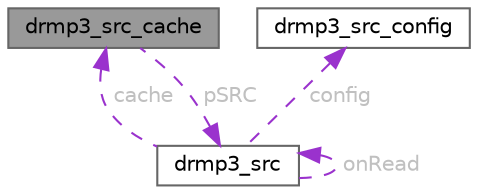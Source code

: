 digraph "drmp3_src_cache"
{
 // LATEX_PDF_SIZE
  bgcolor="transparent";
  edge [fontname=Helvetica,fontsize=10,labelfontname=Helvetica,labelfontsize=10];
  node [fontname=Helvetica,fontsize=10,shape=box,height=0.2,width=0.4];
  Node1 [id="Node000001",label="drmp3_src_cache",height=0.2,width=0.4,color="gray40", fillcolor="grey60", style="filled", fontcolor="black",tooltip=" "];
  Node2 -> Node1 [id="edge9_Node000001_Node000002",dir="back",color="darkorchid3",style="dashed",tooltip=" ",label=" pSRC",fontcolor="grey" ];
  Node2 [id="Node000002",label="drmp3_src",height=0.2,width=0.4,color="gray40", fillcolor="white", style="filled",URL="$structdrmp3__src.html",tooltip=" "];
  Node3 -> Node2 [id="edge10_Node000002_Node000003",dir="back",color="darkorchid3",style="dashed",tooltip=" ",label=" config",fontcolor="grey" ];
  Node3 [id="Node000003",label="drmp3_src_config",height=0.2,width=0.4,color="gray40", fillcolor="white", style="filled",URL="$structdrmp3__src__config.html",tooltip=" "];
  Node2 -> Node2 [id="edge11_Node000002_Node000002",dir="back",color="darkorchid3",style="dashed",tooltip=" ",label=" onRead",fontcolor="grey" ];
  Node1 -> Node2 [id="edge12_Node000002_Node000001",dir="back",color="darkorchid3",style="dashed",tooltip=" ",label=" cache",fontcolor="grey" ];
}
